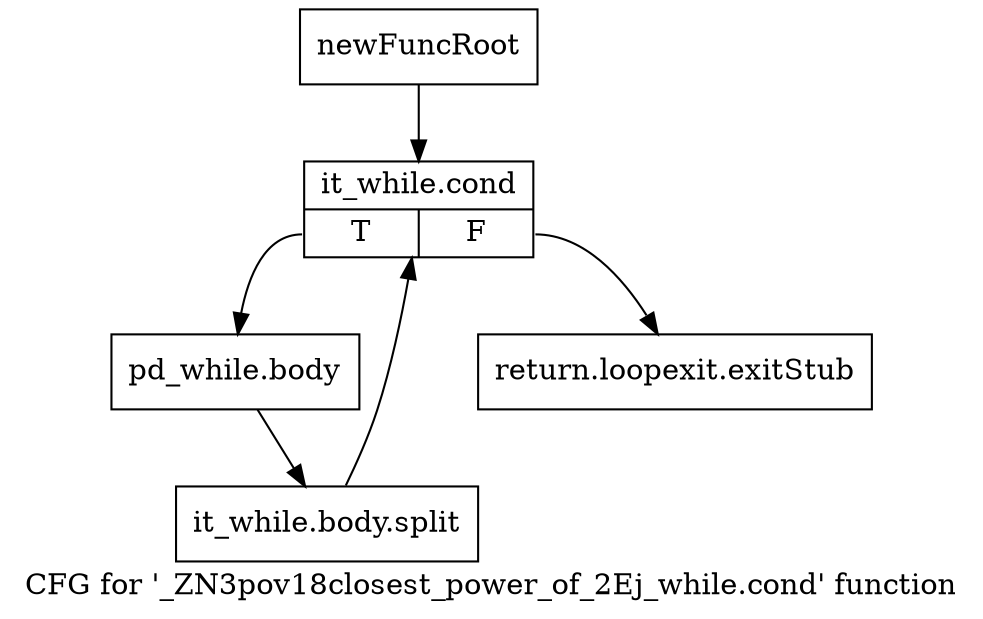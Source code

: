 digraph "CFG for '_ZN3pov18closest_power_of_2Ej_while.cond' function" {
	label="CFG for '_ZN3pov18closest_power_of_2Ej_while.cond' function";

	Node0x2a62a40 [shape=record,label="{newFuncRoot}"];
	Node0x2a62a40 -> Node0x2a62ae0;
	Node0x2a62a90 [shape=record,label="{return.loopexit.exitStub}"];
	Node0x2a62ae0 [shape=record,label="{it_while.cond|{<s0>T|<s1>F}}"];
	Node0x2a62ae0:s0 -> Node0x2a62b30;
	Node0x2a62ae0:s1 -> Node0x2a62a90;
	Node0x2a62b30 [shape=record,label="{pd_while.body}"];
	Node0x2a62b30 -> Node0x3857290;
	Node0x3857290 [shape=record,label="{it_while.body.split}"];
	Node0x3857290 -> Node0x2a62ae0;
}
